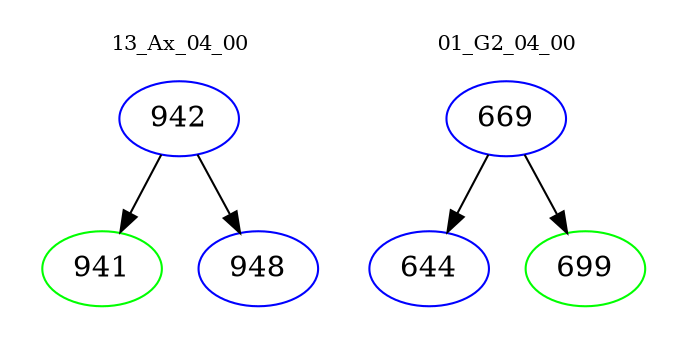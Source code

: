digraph{
subgraph cluster_0 {
color = white
label = "13_Ax_04_00";
fontsize=10;
T0_942 [label="942", color="blue"]
T0_942 -> T0_941 [color="black"]
T0_941 [label="941", color="green"]
T0_942 -> T0_948 [color="black"]
T0_948 [label="948", color="blue"]
}
subgraph cluster_1 {
color = white
label = "01_G2_04_00";
fontsize=10;
T1_669 [label="669", color="blue"]
T1_669 -> T1_644 [color="black"]
T1_644 [label="644", color="blue"]
T1_669 -> T1_699 [color="black"]
T1_699 [label="699", color="green"]
}
}
